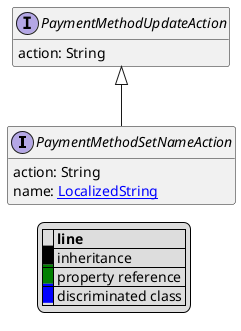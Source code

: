 @startuml

hide empty fields
hide empty methods
legend
|= |= line |
|<back:black>   </back>| inheritance |
|<back:green>   </back>| property reference |
|<back:blue>   </back>| discriminated class |
endlegend
interface PaymentMethodSetNameAction [[PaymentMethodSetNameAction.svg]] extends PaymentMethodUpdateAction {
    action: String
    name: [[LocalizedString.svg LocalizedString]]
}
interface PaymentMethodUpdateAction [[PaymentMethodUpdateAction.svg]]  {
    action: String
}





@enduml
